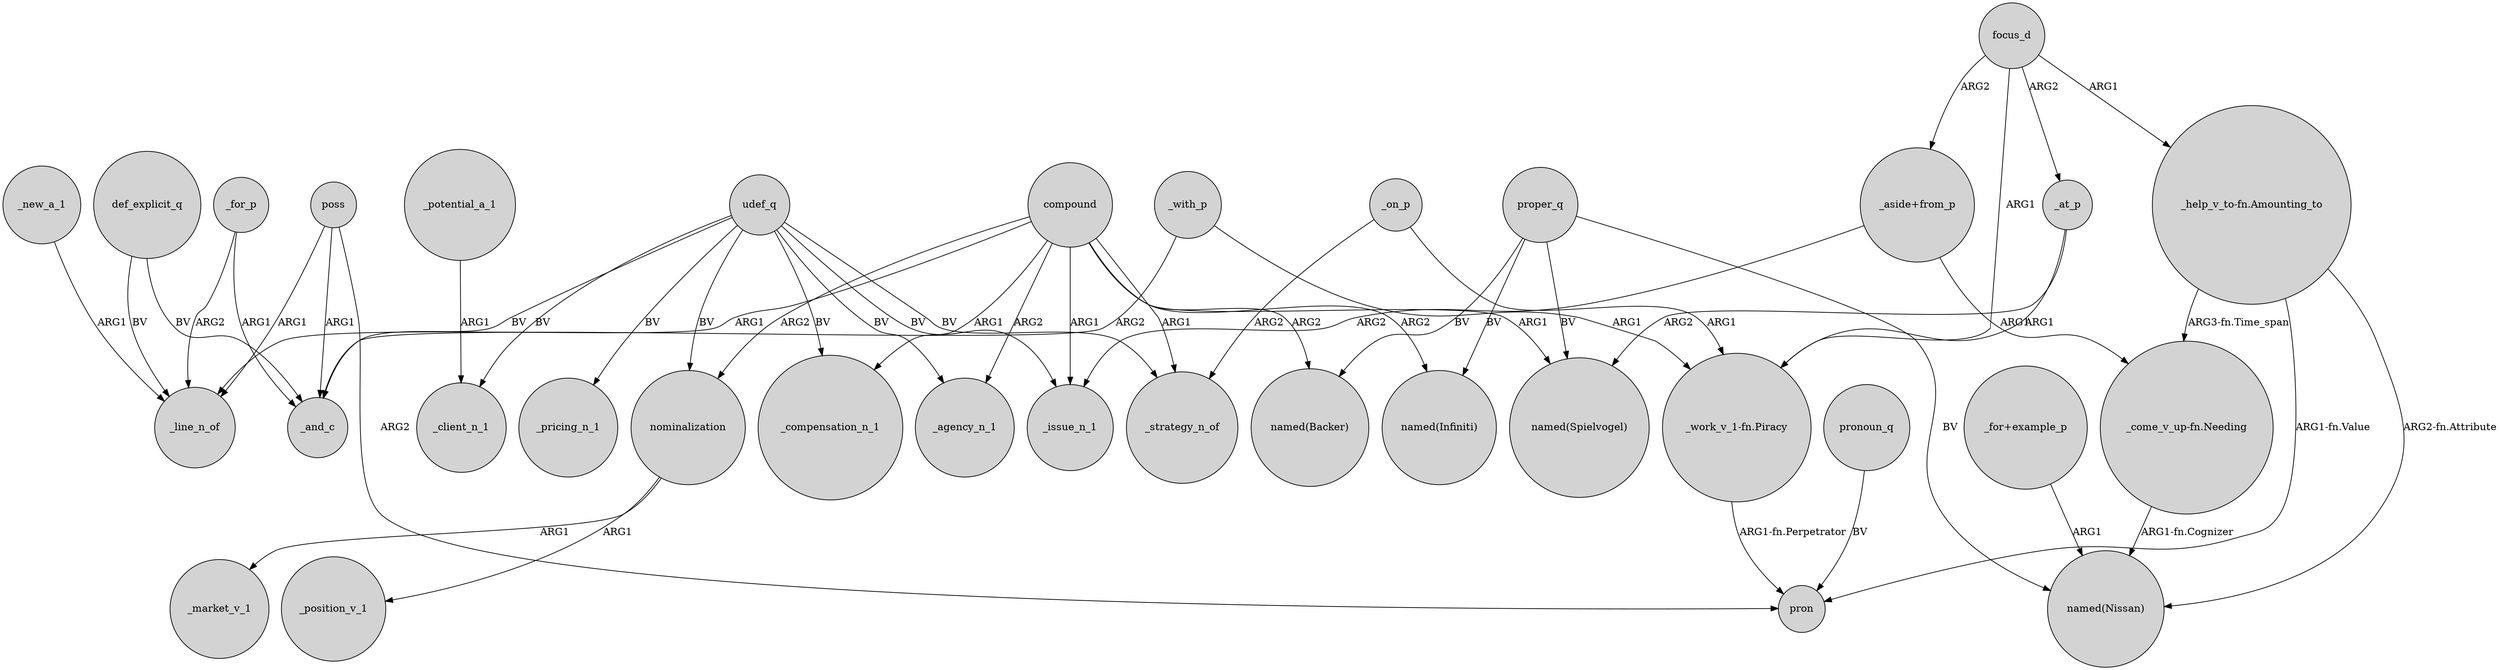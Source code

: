 digraph {
	node [shape=circle style=filled]
	def_explicit_q -> _line_n_of [label=BV]
	_for_p -> _and_c [label=ARG1]
	udef_q -> _agency_n_1 [label=BV]
	compound -> "named(Backer)" [label=ARG2]
	nominalization -> _market_v_1 [label=ARG1]
	_on_p -> _strategy_n_of [label=ARG2]
	_for_p -> _line_n_of [label=ARG2]
	_at_p -> "_work_v_1-fn.Piracy" [label=ARG1]
	_on_p -> "_work_v_1-fn.Piracy" [label=ARG1]
	_at_p -> "named(Spielvogel)" [label=ARG2]
	udef_q -> nominalization [label=BV]
	compound -> _compensation_n_1 [label=ARG1]
	compound -> _agency_n_1 [label=ARG2]
	udef_q -> _and_c [label=BV]
	"_come_v_up-fn.Needing" -> "named(Nissan)" [label="ARG1-fn.Cognizer"]
	focus_d -> _at_p [label=ARG2]
	"_aside+from_p" -> _issue_n_1 [label=ARG2]
	_potential_a_1 -> _client_n_1 [label=ARG1]
	focus_d -> "_aside+from_p" [label=ARG2]
	proper_q -> "named(Infiniti)" [label=BV]
	compound -> nominalization [label=ARG2]
	udef_q -> _compensation_n_1 [label=BV]
	"_for+example_p" -> "named(Nissan)" [label=ARG1]
	compound -> _strategy_n_of [label=ARG1]
	def_explicit_q -> _and_c [label=BV]
	_new_a_1 -> _line_n_of [label=ARG1]
	pronoun_q -> pron [label=BV]
	compound -> _line_n_of [label=ARG1]
	poss -> pron [label=ARG2]
	compound -> "named(Infiniti)" [label=ARG2]
	udef_q -> _pricing_n_1 [label=BV]
	poss -> _and_c [label=ARG1]
	"_aside+from_p" -> "_come_v_up-fn.Needing" [label=ARG1]
	udef_q -> _strategy_n_of [label=BV]
	_with_p -> _and_c [label=ARG2]
	nominalization -> _position_v_1 [label=ARG1]
	focus_d -> "_help_v_to-fn.Amounting_to" [label=ARG1]
	"_help_v_to-fn.Amounting_to" -> pron [label="ARG1-fn.Value"]
	poss -> _line_n_of [label=ARG1]
	focus_d -> "_work_v_1-fn.Piracy" [label=ARG1]
	"_help_v_to-fn.Amounting_to" -> "_come_v_up-fn.Needing" [label="ARG3-fn.Time_span"]
	"_work_v_1-fn.Piracy" -> pron [label="ARG1-fn.Perpetrator"]
	udef_q -> _issue_n_1 [label=BV]
	proper_q -> "named(Spielvogel)" [label=BV]
	_with_p -> "_work_v_1-fn.Piracy" [label=ARG1]
	compound -> "named(Spielvogel)" [label=ARG1]
	udef_q -> _client_n_1 [label=BV]
	proper_q -> "named(Backer)" [label=BV]
	proper_q -> "named(Nissan)" [label=BV]
	compound -> _issue_n_1 [label=ARG1]
	"_help_v_to-fn.Amounting_to" -> "named(Nissan)" [label="ARG2-fn.Attribute"]
}
